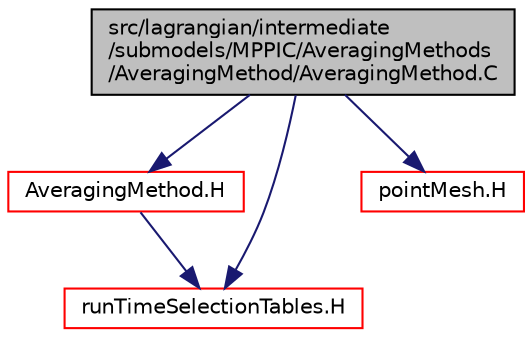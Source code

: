 digraph "src/lagrangian/intermediate/submodels/MPPIC/AveragingMethods/AveragingMethod/AveragingMethod.C"
{
  bgcolor="transparent";
  edge [fontname="Helvetica",fontsize="10",labelfontname="Helvetica",labelfontsize="10"];
  node [fontname="Helvetica",fontsize="10",shape=record];
  Node0 [label="src/lagrangian/intermediate\l/submodels/MPPIC/AveragingMethods\l/AveragingMethod/AveragingMethod.C",height=0.2,width=0.4,color="black", fillcolor="grey75", style="filled", fontcolor="black"];
  Node0 -> Node1 [color="midnightblue",fontsize="10",style="solid",fontname="Helvetica"];
  Node1 [label="AveragingMethod.H",height=0.2,width=0.4,color="red",URL="$a06695.html"];
  Node1 -> Node70 [color="midnightblue",fontsize="10",style="solid",fontname="Helvetica"];
  Node70 [label="runTimeSelectionTables.H",height=0.2,width=0.4,color="red",URL="$a09992.html",tooltip="Macros to ease declaration of run-time selection tables. "];
  Node0 -> Node70 [color="midnightblue",fontsize="10",style="solid",fontname="Helvetica"];
  Node0 -> Node99 [color="midnightblue",fontsize="10",style="solid",fontname="Helvetica"];
  Node99 [label="pointMesh.H",height=0.2,width=0.4,color="red",URL="$a12158.html"];
}

